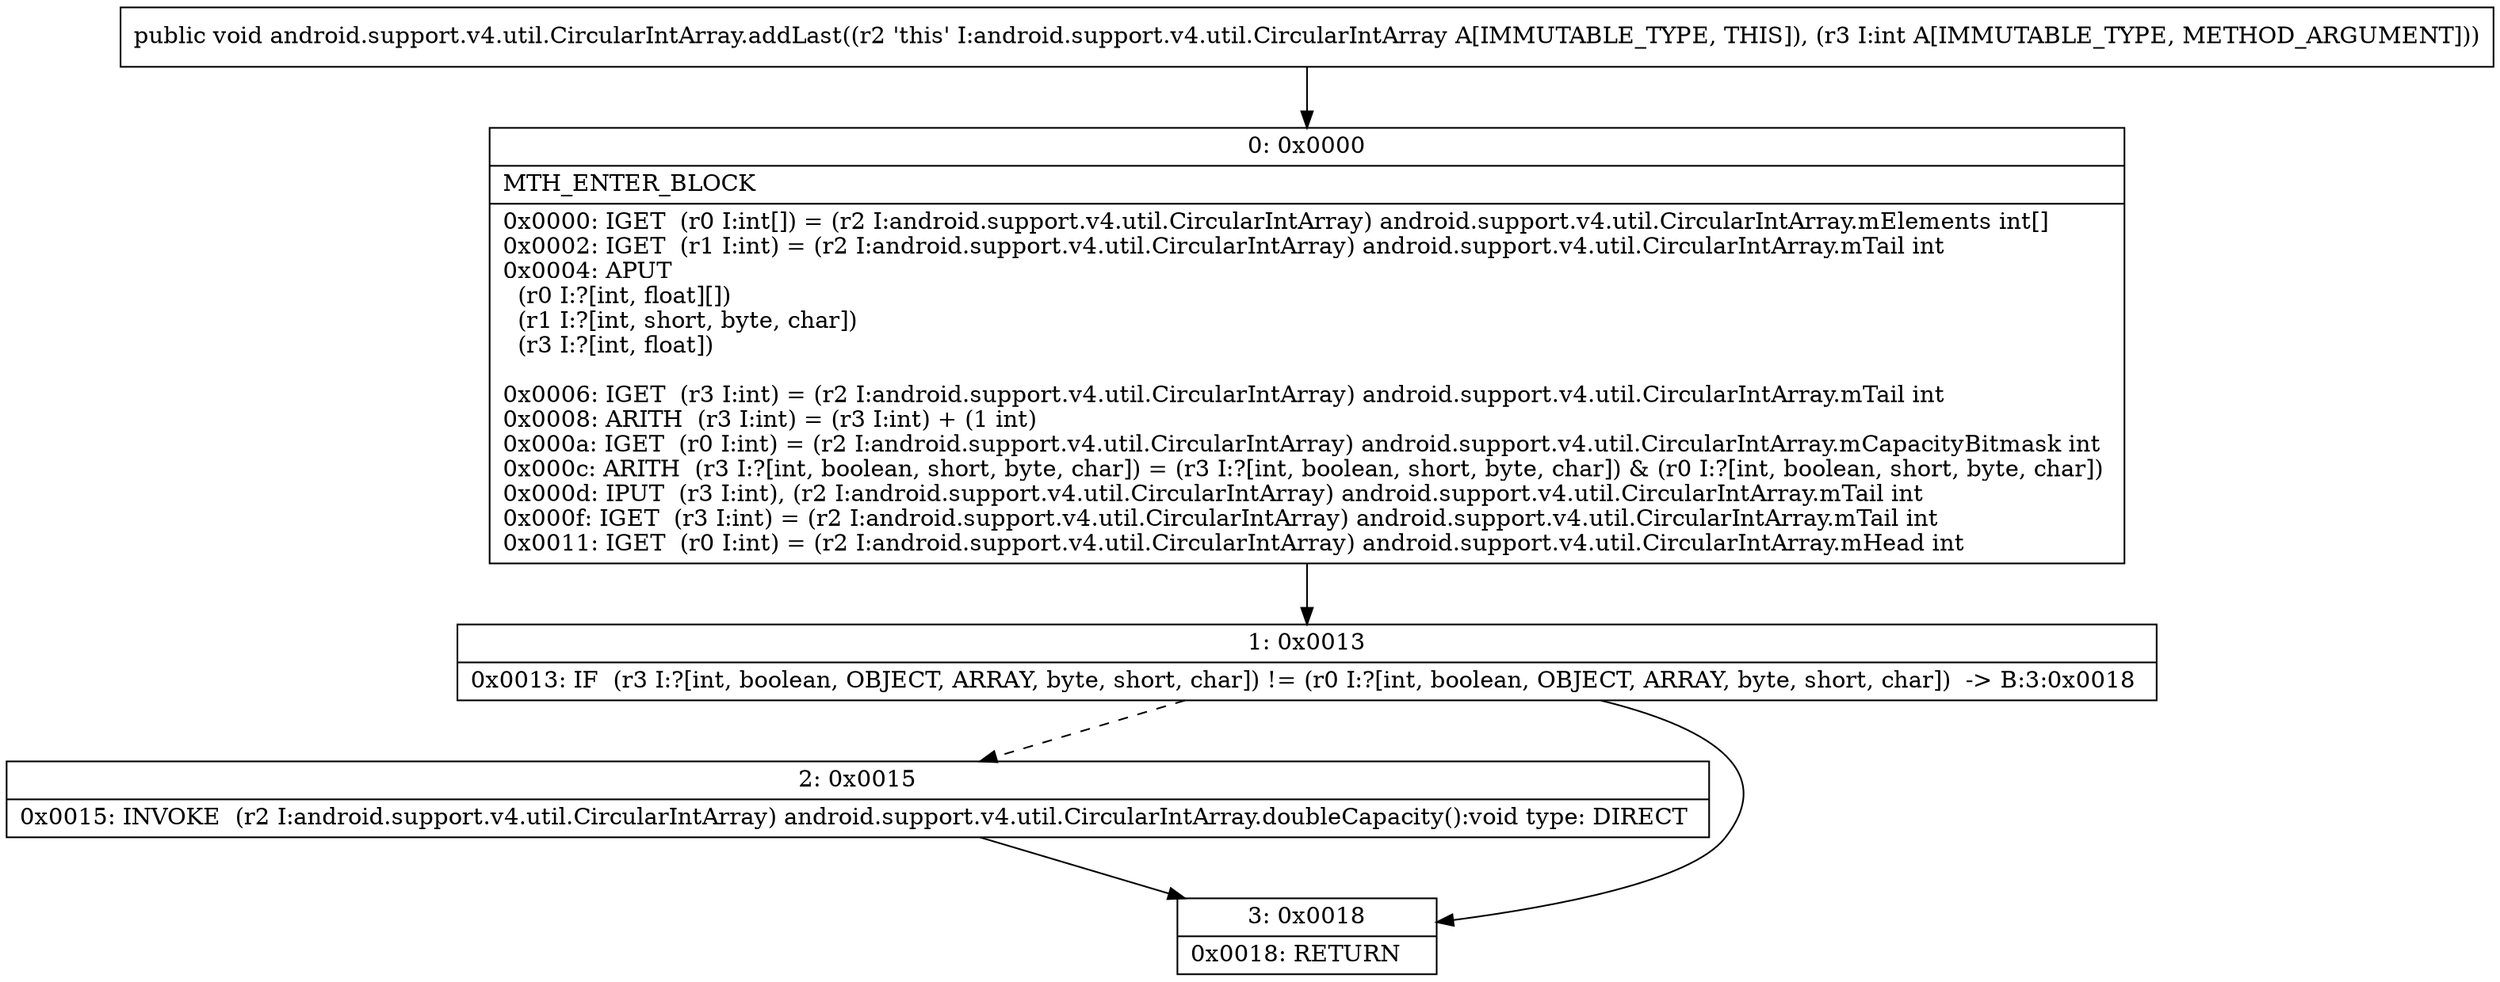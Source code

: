 digraph "CFG forandroid.support.v4.util.CircularIntArray.addLast(I)V" {
Node_0 [shape=record,label="{0\:\ 0x0000|MTH_ENTER_BLOCK\l|0x0000: IGET  (r0 I:int[]) = (r2 I:android.support.v4.util.CircularIntArray) android.support.v4.util.CircularIntArray.mElements int[] \l0x0002: IGET  (r1 I:int) = (r2 I:android.support.v4.util.CircularIntArray) android.support.v4.util.CircularIntArray.mTail int \l0x0004: APUT  \l  (r0 I:?[int, float][])\l  (r1 I:?[int, short, byte, char])\l  (r3 I:?[int, float])\l \l0x0006: IGET  (r3 I:int) = (r2 I:android.support.v4.util.CircularIntArray) android.support.v4.util.CircularIntArray.mTail int \l0x0008: ARITH  (r3 I:int) = (r3 I:int) + (1 int) \l0x000a: IGET  (r0 I:int) = (r2 I:android.support.v4.util.CircularIntArray) android.support.v4.util.CircularIntArray.mCapacityBitmask int \l0x000c: ARITH  (r3 I:?[int, boolean, short, byte, char]) = (r3 I:?[int, boolean, short, byte, char]) & (r0 I:?[int, boolean, short, byte, char]) \l0x000d: IPUT  (r3 I:int), (r2 I:android.support.v4.util.CircularIntArray) android.support.v4.util.CircularIntArray.mTail int \l0x000f: IGET  (r3 I:int) = (r2 I:android.support.v4.util.CircularIntArray) android.support.v4.util.CircularIntArray.mTail int \l0x0011: IGET  (r0 I:int) = (r2 I:android.support.v4.util.CircularIntArray) android.support.v4.util.CircularIntArray.mHead int \l}"];
Node_1 [shape=record,label="{1\:\ 0x0013|0x0013: IF  (r3 I:?[int, boolean, OBJECT, ARRAY, byte, short, char]) != (r0 I:?[int, boolean, OBJECT, ARRAY, byte, short, char])  \-\> B:3:0x0018 \l}"];
Node_2 [shape=record,label="{2\:\ 0x0015|0x0015: INVOKE  (r2 I:android.support.v4.util.CircularIntArray) android.support.v4.util.CircularIntArray.doubleCapacity():void type: DIRECT \l}"];
Node_3 [shape=record,label="{3\:\ 0x0018|0x0018: RETURN   \l}"];
MethodNode[shape=record,label="{public void android.support.v4.util.CircularIntArray.addLast((r2 'this' I:android.support.v4.util.CircularIntArray A[IMMUTABLE_TYPE, THIS]), (r3 I:int A[IMMUTABLE_TYPE, METHOD_ARGUMENT])) }"];
MethodNode -> Node_0;
Node_0 -> Node_1;
Node_1 -> Node_2[style=dashed];
Node_1 -> Node_3;
Node_2 -> Node_3;
}

